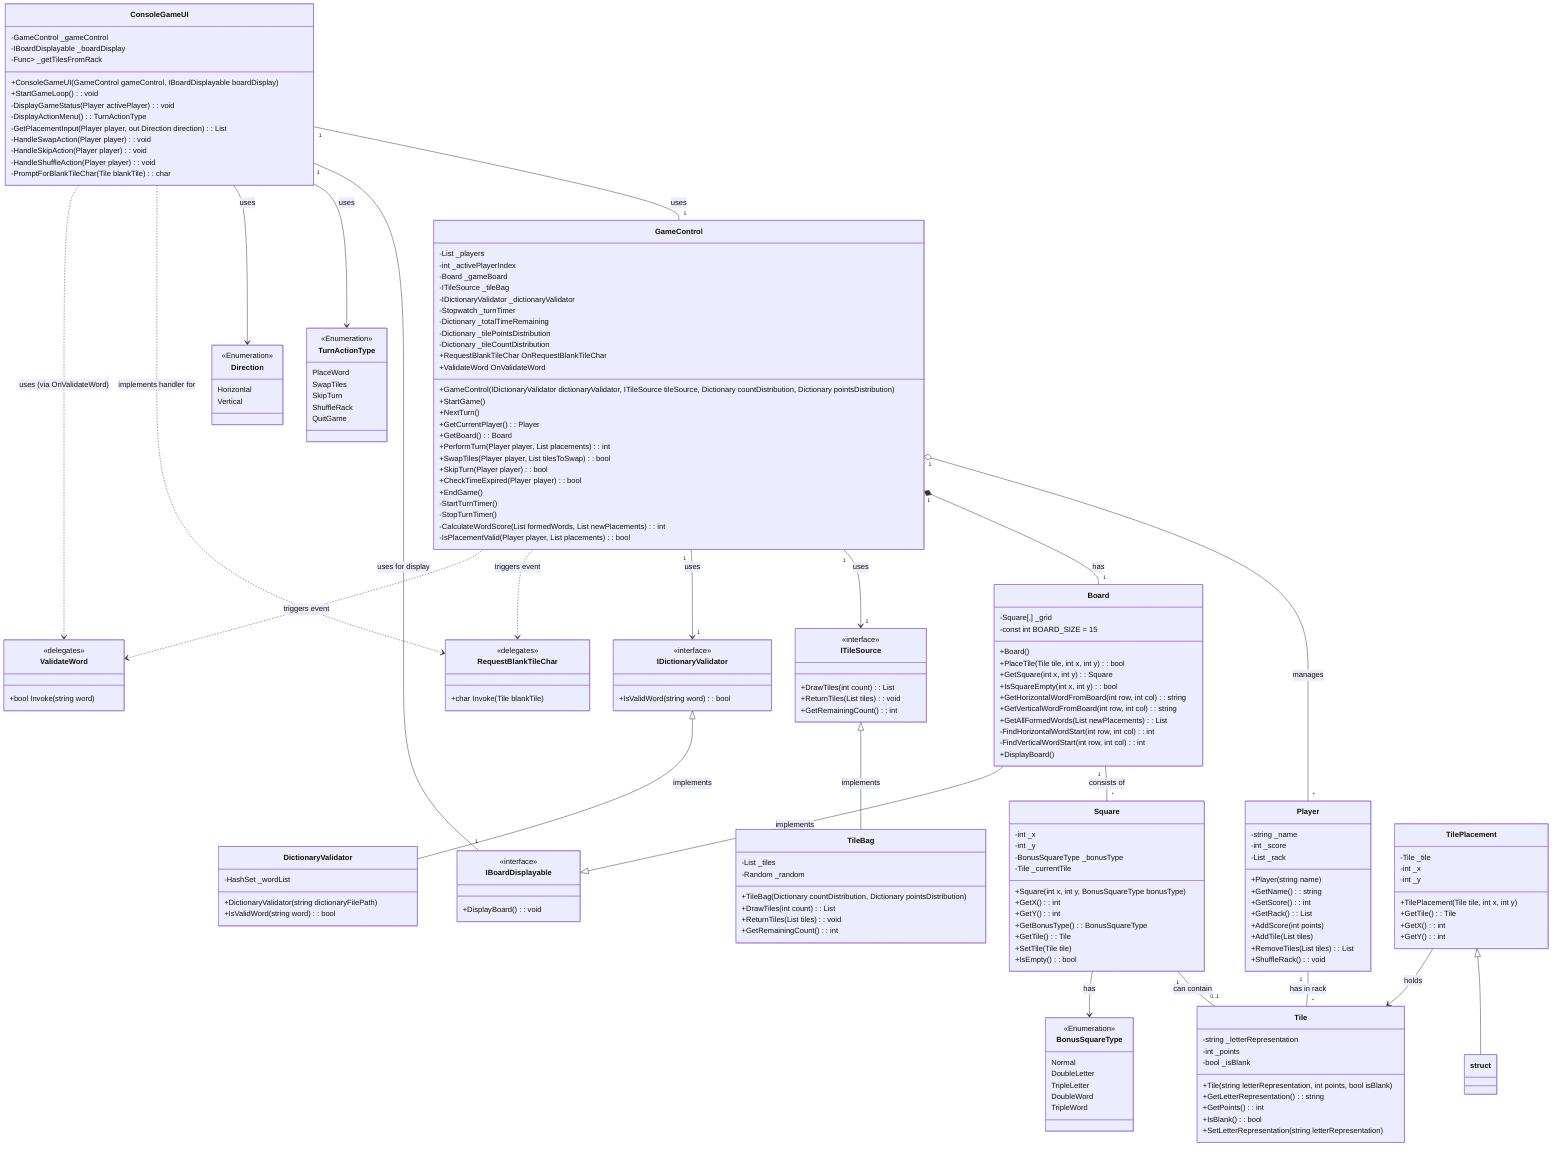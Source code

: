 classDiagram
    direction D

    %% ENUMS
    class BonusSquareType {
        <<Enumeration>>
        Normal
        DoubleLetter
        TripleLetter
        DoubleWord
        TripleWord
    }

    class TurnActionType {
        <<Enumeration>>
        PlaceWord
        SwapTiles
        SkipTurn
        ShuffleRack
        QuitGame
    }

    class Direction {
        <<Enumeration>>
        Horizontal
        Vertical
    }

    %% DELEGATES
    class RequestBlankTileChar {
        <<delegates>>
        +char Invoke(Tile blankTile)
    }
    class ValidateWord {
        <<delegates>>
        +bool Invoke(string word)
    }

    %% INTERFACES
    class IDictionaryValidator {
        <<interface>>
        +IsValidWord(string word) : bool
    }
    class IBoardDisplayable {
        <<interface>>
        +DisplayBoard() : void
    }
    class ITileSource {
        <<interface>>
        +DrawTiles(int count) : List<Tile>
        +ReturnTiles(List<Tile> tiles) : void
        +GetRemainingCount() : int
    }

    %% CORE GAME CLASSES
    class GameControl {
        -List<Player> _players
        -int _activePlayerIndex
        -Board _gameBoard
        -ITileSource _tileBag
        -IDictionaryValidator _dictionaryValidator
        -Stopwatch _turnTimer
        -Dictionary<Player, TimeSpan> _totalTimeRemaining
        -Dictionary<string, int> _tilePointsDistribution
        -Dictionary<string, int> _tileCountDistribution

        +RequestBlankTileChar OnRequestBlankTileChar
        +ValidateWord OnValidateWord

        +GameControl(IDictionaryValidator dictionaryValidator, ITileSource tileSource, Dictionary<string, int> countDistribution, Dictionary<string, int> pointsDistribution)
        +StartGame()
        +NextTurn()
        +GetCurrentPlayer() : Player
        +GetBoard() : Board
        +PerformTurn(Player player, List<TilePlacement> placements) : int
        +SwapTiles(Player player, List<Tile> tilesToSwap) : bool
        +SkipTurn(Player player) : bool
        +CheckTimeExpired(Player player) : bool
        +EndGame()
        -StartTurnTimer()
        -StopTurnTimer()
        -CalculateWordScore(List<string> formedWords, List<TilePlacement> newPlacements) : int
        -IsPlacementValid(Player player, List<TilePlacement> placements) : bool
    }

    class Player {
        -string _name
        -int _score
        -List<Tile> _rack

        +Player(string name)
        +GetName() : string
        +GetScore() : int
        +GetRack() : List<Tile>
        +AddScore(int points)
        +AddTile(List<Tile> tiles)
        +RemoveTiles(List<Tile> tiles) : List<Tile>
        +ShuffleRack() : void
    }

    class Tile {
        -string _letterRepresentation
        -int _points
        -bool _isBlank

        +Tile(string letterRepresentation, int points, bool isBlank)
        +GetLetterRepresentation() : string
        +GetPoints() : int
        +IsBlank() : bool
        +SetLetterRepresentation(string letterRepresentation)
    }

    class TileBag {
        -List<Tile> _tiles
        -Random _random

        +TileBag(Dictionary<string, int> countDistribution, Dictionary<string, int> pointsDistribution)
        +DrawTiles(int count) : List<Tile>
        +ReturnTiles(List<Tile> tiles) : void
        +GetRemainingCount() : int
    }

    class Board {
        -Square[,] _grid
        -const int BOARD_SIZE = 15

        +Board()
        +PlaceTile(Tile tile, int x, int y) : bool
        +GetSquare(int x, int y) : Square
        +IsSquareEmpty(int x, int y) : bool
        +GetHorizontalWordFromBoard(int row, int col) : string
        +GetVerticalWordFromBoard(int row, int col) : string
        +GetAllFormedWords(List<TilePlacement> newPlacements) : List<string>
        -FindHorizontalWordStart(int row, int col) : int
        -FindVerticalWordStart(int row, int col) : int
        +DisplayBoard()
    }

    class Square {
        -int _x
        -int _y
        -BonusSquareType _bonusType
        -Tile _currentTile

        +Square(int x, int y, BonusSquareType bonusType)
        +GetX() : int
        +GetY() : int
        +GetBonusType() : BonusSquareType
        +GetTile() : Tile
        +SetTile(Tile tile)
        +IsEmpty() : bool
    }

    class DictionaryValidator {
        -HashSet<string> _wordList

        +DictionaryValidator(string dictionaryFilePath)
        +IsValidWord(string word) : bool
    }

    %% UI CLASS
    class ConsoleGameUI {
        -GameControl _gameControl
        -IBoardDisplayable _boardDisplay
        -Func<string, List<Tile>> _getTilesFromRack

        +ConsoleGameUI(GameControl gameControl, IBoardDisplayable boardDisplay)
        +StartGameLoop() : void
        -DisplayGameStatus(Player activePlayer) : void
        -DisplayActionMenu() : TurnActionType
        -GetPlacementInput(Player player, out Direction direction) : List<TilePlacement>
        -HandleSwapAction(Player player) : void
        -HandleSkipAction(Player player) : void
        -HandleShuffleAction(Player player) : void
        -PromptForBlankTileChar(Tile blankTile) : char
    }

    %% HELPER CLASSES (TilePlacement diubah menjadi struct)
    class TilePlacement {
        -Tile _tile
        -int _x
        -int _y

        +TilePlacement(Tile tile, int x, int y)
        +GetTile() : Tile
        +GetX() : int
        +GetY() : int
    }

    TilePlacement <|-- struct

    %% RELATIONSHIPS
    GameControl "1" o-- "*" Player : manages
    GameControl "1" *-- "1" Board : has
    GameControl "1" --> "1" ITileSource : uses
    GameControl "1" --> "1" IDictionaryValidator : uses

    Player "1" -- "*" Tile : has in rack
    ITileSource <|-- TileBag : implements
    Board "1" -- "*" Square : consists of
    Square "1" -- "0..1" Tile : can contain

    Square --> BonusSquareType : has
    IDictionaryValidator <|-- DictionaryValidator : implements
    Board --|> IBoardDisplayable : implements

    ConsoleGameUI "1" -- "1" GameControl : uses
    ConsoleGameUI "1" -- "1" IBoardDisplayable : uses for display
    ConsoleGameUI --> TurnActionType : uses
    ConsoleGameUI --> Direction : uses
    TilePlacement --> Tile : holds

    %% Delegate relationships
    GameControl ..> RequestBlankTileChar : triggers event
    GameControl ..> ValidateWord : triggers event
    ConsoleGameUI ..> RequestBlankTileChar : implements handler for
    ConsoleGameUI ..> ValidateWord : uses (via OnValidateWord)